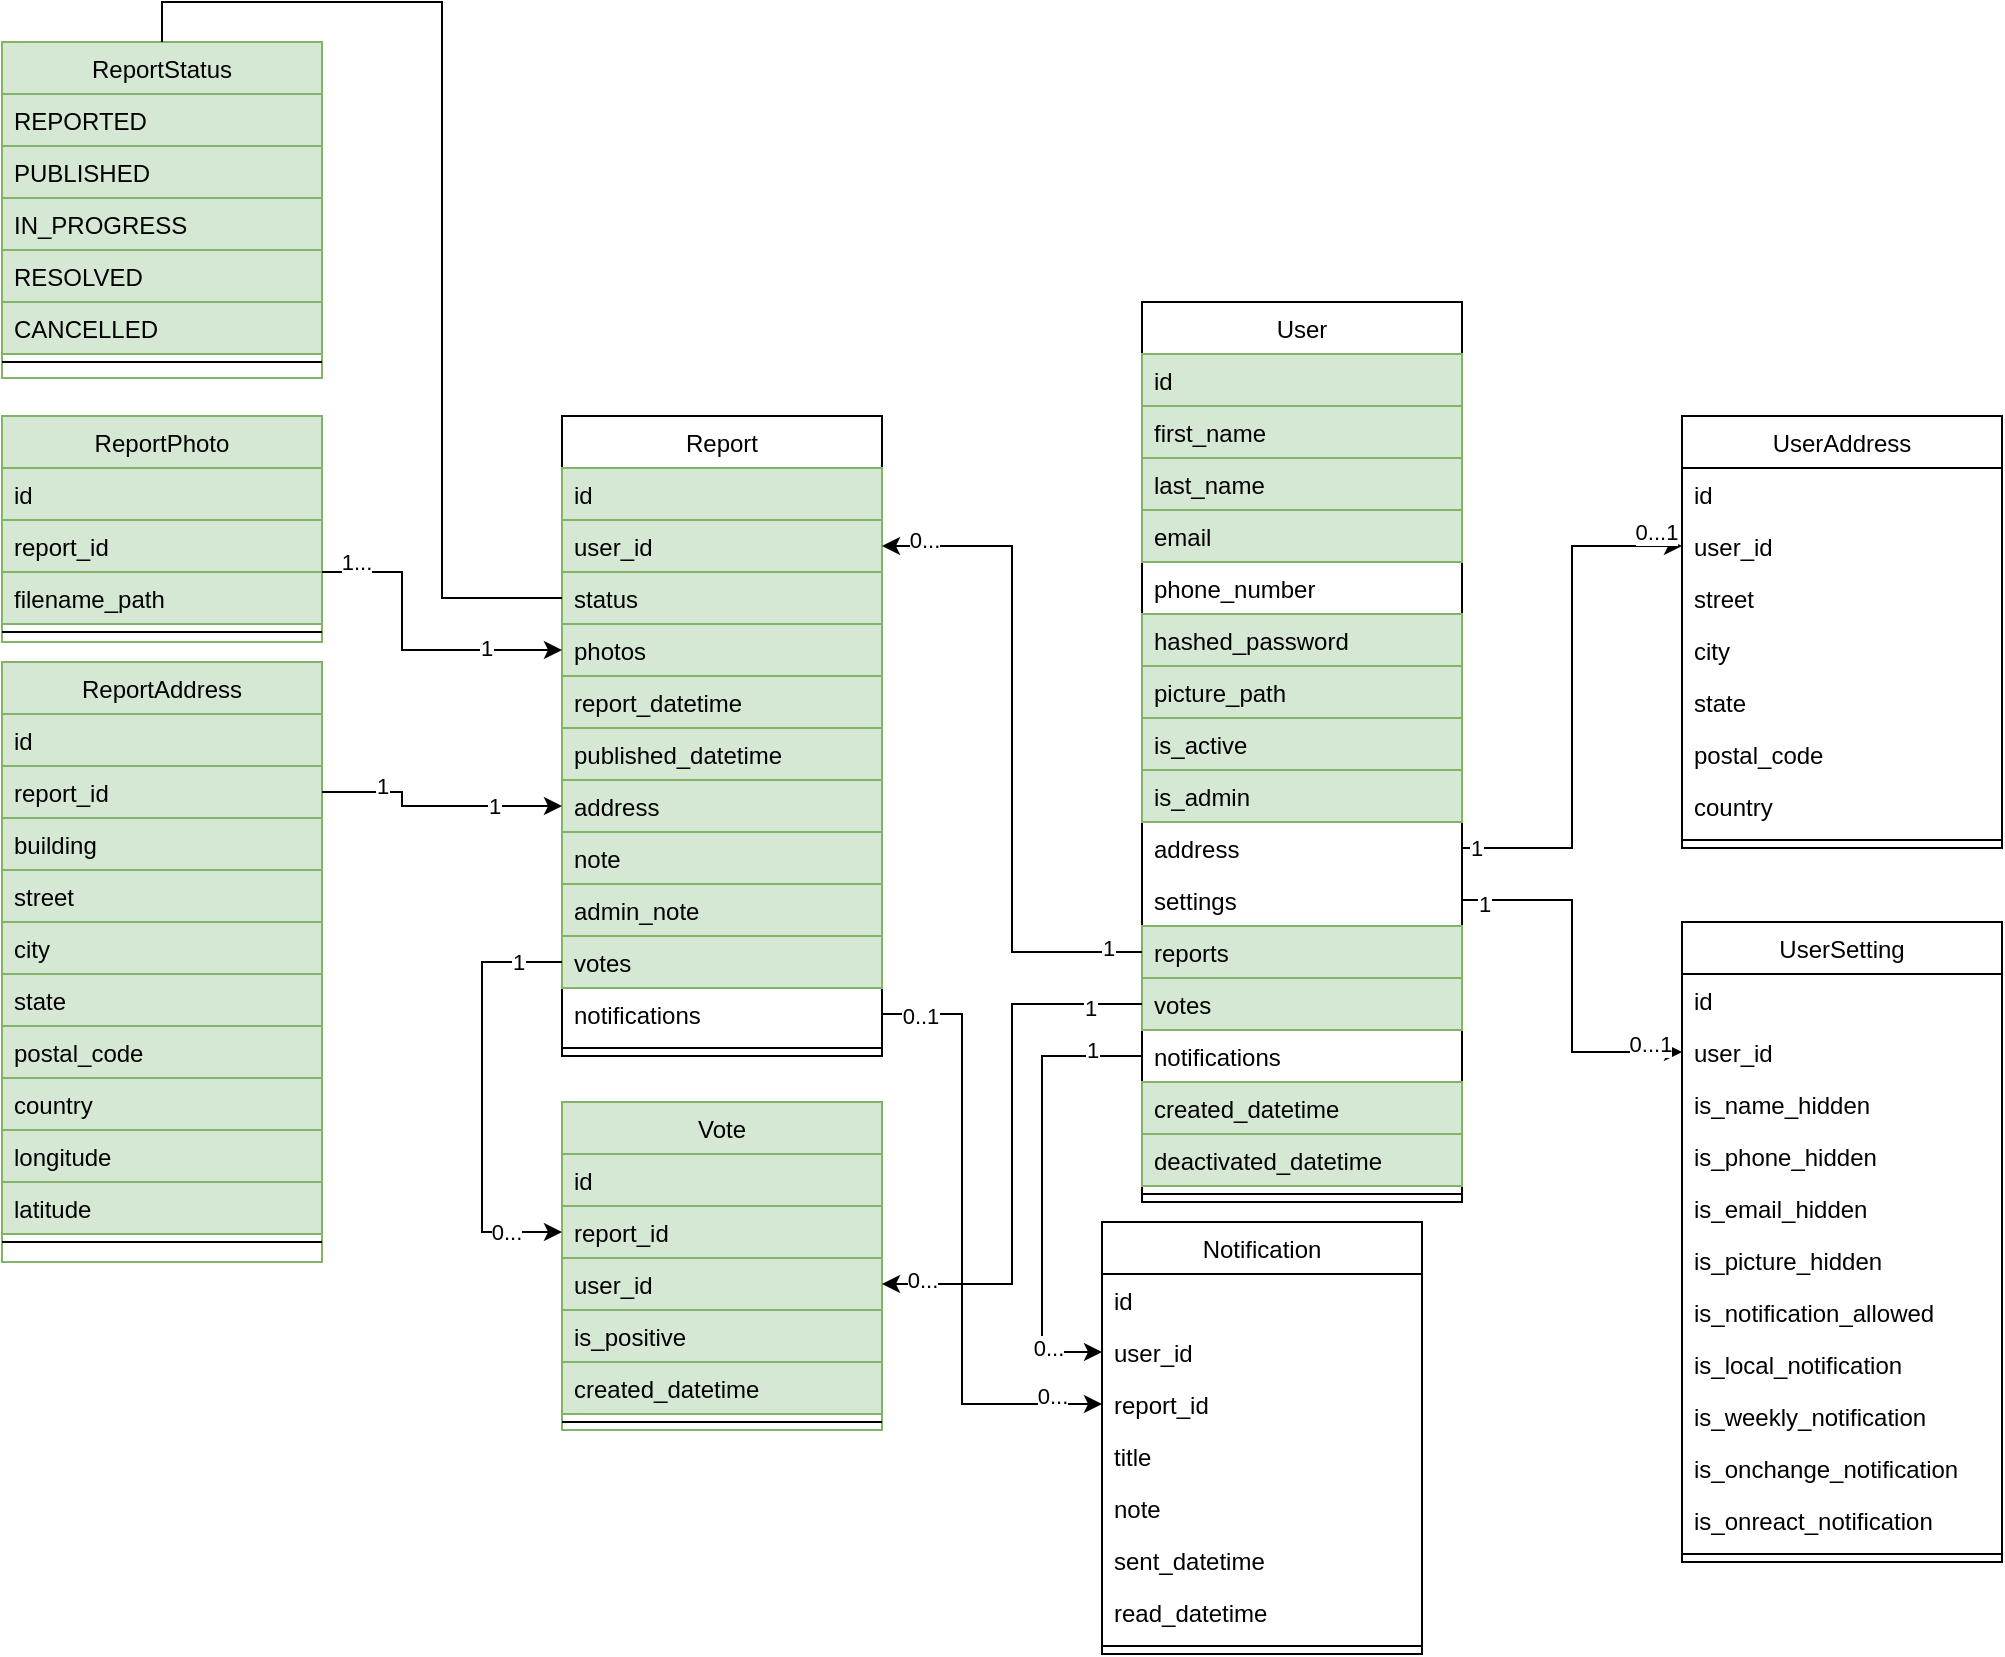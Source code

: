 <mxfile version="26.1.1">
  <diagram id="C5RBs43oDa-KdzZeNtuy" name="Page-1">
    <mxGraphModel dx="2308" dy="1995" grid="1" gridSize="10" guides="1" tooltips="1" connect="1" arrows="1" fold="1" page="1" pageScale="1" pageWidth="827" pageHeight="1169" math="0" shadow="0">
      <root>
        <mxCell id="WIyWlLk6GJQsqaUBKTNV-0" />
        <mxCell id="WIyWlLk6GJQsqaUBKTNV-1" parent="WIyWlLk6GJQsqaUBKTNV-0" />
        <mxCell id="zkfFHV4jXpPFQw0GAbJ--0" value="User" style="swimlane;fontStyle=0;align=center;verticalAlign=top;childLayout=stackLayout;horizontal=1;startSize=26;horizontalStack=0;resizeParent=1;resizeLast=0;collapsible=1;marginBottom=0;rounded=0;shadow=0;strokeWidth=1;" parent="WIyWlLk6GJQsqaUBKTNV-1" vertex="1">
          <mxGeometry x="250" width="160" height="450" as="geometry">
            <mxRectangle x="230" y="140" width="160" height="26" as="alternateBounds" />
          </mxGeometry>
        </mxCell>
        <mxCell id="4dGN9wg_nuJJutSuHbH5-36" value="id" style="text;align=left;verticalAlign=top;spacingLeft=4;spacingRight=4;overflow=hidden;rotatable=0;points=[[0,0.5],[1,0.5]];portConstraint=eastwest;fillColor=#d5e8d4;strokeColor=#82b366;" vertex="1" parent="zkfFHV4jXpPFQw0GAbJ--0">
          <mxGeometry y="26" width="160" height="26" as="geometry" />
        </mxCell>
        <mxCell id="zkfFHV4jXpPFQw0GAbJ--1" value="first_name" style="text;align=left;verticalAlign=top;spacingLeft=4;spacingRight=4;overflow=hidden;rotatable=0;points=[[0,0.5],[1,0.5]];portConstraint=eastwest;fillColor=#d5e8d4;strokeColor=#82b366;" parent="zkfFHV4jXpPFQw0GAbJ--0" vertex="1">
          <mxGeometry y="52" width="160" height="26" as="geometry" />
        </mxCell>
        <mxCell id="zkfFHV4jXpPFQw0GAbJ--2" value="last_name" style="text;align=left;verticalAlign=top;spacingLeft=4;spacingRight=4;overflow=hidden;rotatable=0;points=[[0,0.5],[1,0.5]];portConstraint=eastwest;rounded=0;shadow=0;html=0;fillColor=#d5e8d4;strokeColor=#82b366;" parent="zkfFHV4jXpPFQw0GAbJ--0" vertex="1">
          <mxGeometry y="78" width="160" height="26" as="geometry" />
        </mxCell>
        <mxCell id="zkfFHV4jXpPFQw0GAbJ--3" value="email" style="text;align=left;verticalAlign=top;spacingLeft=4;spacingRight=4;overflow=hidden;rotatable=0;points=[[0,0.5],[1,0.5]];portConstraint=eastwest;rounded=0;shadow=0;html=0;fillColor=#d5e8d4;strokeColor=#82b366;" parent="zkfFHV4jXpPFQw0GAbJ--0" vertex="1">
          <mxGeometry y="104" width="160" height="26" as="geometry" />
        </mxCell>
        <mxCell id="4dGN9wg_nuJJutSuHbH5-157" value="phone_number" style="text;align=left;verticalAlign=top;spacingLeft=4;spacingRight=4;overflow=hidden;rotatable=0;points=[[0,0.5],[1,0.5]];portConstraint=eastwest;rounded=0;shadow=0;html=0;" vertex="1" parent="zkfFHV4jXpPFQw0GAbJ--0">
          <mxGeometry y="130" width="160" height="26" as="geometry" />
        </mxCell>
        <mxCell id="4dGN9wg_nuJJutSuHbH5-154" value="hashed_password" style="text;align=left;verticalAlign=top;spacingLeft=4;spacingRight=4;overflow=hidden;rotatable=0;points=[[0,0.5],[1,0.5]];portConstraint=eastwest;rounded=0;shadow=0;html=0;fillColor=#d5e8d4;strokeColor=#82b366;" vertex="1" parent="zkfFHV4jXpPFQw0GAbJ--0">
          <mxGeometry y="156" width="160" height="26" as="geometry" />
        </mxCell>
        <mxCell id="4dGN9wg_nuJJutSuHbH5-2" value="picture_path" style="text;align=left;verticalAlign=top;spacingLeft=4;spacingRight=4;overflow=hidden;rotatable=0;points=[[0,0.5],[1,0.5]];portConstraint=eastwest;rounded=0;shadow=0;html=0;fillColor=#d5e8d4;strokeColor=#82b366;" vertex="1" parent="zkfFHV4jXpPFQw0GAbJ--0">
          <mxGeometry y="182" width="160" height="26" as="geometry" />
        </mxCell>
        <mxCell id="4dGN9wg_nuJJutSuHbH5-0" value="is_active" style="text;align=left;verticalAlign=top;spacingLeft=4;spacingRight=4;overflow=hidden;rotatable=0;points=[[0,0.5],[1,0.5]];portConstraint=eastwest;rounded=0;shadow=0;html=0;fillColor=#d5e8d4;strokeColor=#82b366;" vertex="1" parent="zkfFHV4jXpPFQw0GAbJ--0">
          <mxGeometry y="208" width="160" height="26" as="geometry" />
        </mxCell>
        <mxCell id="4dGN9wg_nuJJutSuHbH5-1" value="is_admin" style="text;align=left;verticalAlign=top;spacingLeft=4;spacingRight=4;overflow=hidden;rotatable=0;points=[[0,0.5],[1,0.5]];portConstraint=eastwest;rounded=0;shadow=0;html=0;fillColor=#d5e8d4;strokeColor=#82b366;" vertex="1" parent="zkfFHV4jXpPFQw0GAbJ--0">
          <mxGeometry y="234" width="160" height="26" as="geometry" />
        </mxCell>
        <mxCell id="4dGN9wg_nuJJutSuHbH5-3" value="address" style="text;align=left;verticalAlign=top;spacingLeft=4;spacingRight=4;overflow=hidden;rotatable=0;points=[[0,0.5],[1,0.5]];portConstraint=eastwest;rounded=0;shadow=0;html=0;" vertex="1" parent="zkfFHV4jXpPFQw0GAbJ--0">
          <mxGeometry y="260" width="160" height="26" as="geometry" />
        </mxCell>
        <mxCell id="4dGN9wg_nuJJutSuHbH5-22" value="settings" style="text;align=left;verticalAlign=top;spacingLeft=4;spacingRight=4;overflow=hidden;rotatable=0;points=[[0,0.5],[1,0.5]];portConstraint=eastwest;rounded=0;shadow=0;html=0;" vertex="1" parent="zkfFHV4jXpPFQw0GAbJ--0">
          <mxGeometry y="286" width="160" height="26" as="geometry" />
        </mxCell>
        <mxCell id="4dGN9wg_nuJJutSuHbH5-40" value="reports" style="text;align=left;verticalAlign=top;spacingLeft=4;spacingRight=4;overflow=hidden;rotatable=0;points=[[0,0.5],[1,0.5]];portConstraint=eastwest;rounded=0;shadow=0;html=0;fillColor=#d5e8d4;strokeColor=#82b366;" vertex="1" parent="zkfFHV4jXpPFQw0GAbJ--0">
          <mxGeometry y="312" width="160" height="26" as="geometry" />
        </mxCell>
        <mxCell id="4dGN9wg_nuJJutSuHbH5-130" value="votes" style="text;align=left;verticalAlign=top;spacingLeft=4;spacingRight=4;overflow=hidden;rotatable=0;points=[[0,0.5],[1,0.5]];portConstraint=eastwest;rounded=0;shadow=0;html=0;fillColor=#d5e8d4;strokeColor=#82b366;" vertex="1" parent="zkfFHV4jXpPFQw0GAbJ--0">
          <mxGeometry y="338" width="160" height="26" as="geometry" />
        </mxCell>
        <mxCell id="4dGN9wg_nuJJutSuHbH5-143" value="notifications" style="text;align=left;verticalAlign=top;spacingLeft=4;spacingRight=4;overflow=hidden;rotatable=0;points=[[0,0.5],[1,0.5]];portConstraint=eastwest;rounded=0;shadow=0;html=0;" vertex="1" parent="zkfFHV4jXpPFQw0GAbJ--0">
          <mxGeometry y="364" width="160" height="26" as="geometry" />
        </mxCell>
        <mxCell id="4dGN9wg_nuJJutSuHbH5-155" value="created_datetime" style="text;align=left;verticalAlign=top;spacingLeft=4;spacingRight=4;overflow=hidden;rotatable=0;points=[[0,0.5],[1,0.5]];portConstraint=eastwest;rounded=0;shadow=0;html=0;fillColor=#d5e8d4;strokeColor=#82b366;" vertex="1" parent="zkfFHV4jXpPFQw0GAbJ--0">
          <mxGeometry y="390" width="160" height="26" as="geometry" />
        </mxCell>
        <mxCell id="4dGN9wg_nuJJutSuHbH5-156" value="deactivated_datetime" style="text;align=left;verticalAlign=top;spacingLeft=4;spacingRight=4;overflow=hidden;rotatable=0;points=[[0,0.5],[1,0.5]];portConstraint=eastwest;rounded=0;shadow=0;html=0;fillColor=#d5e8d4;strokeColor=#82b366;" vertex="1" parent="zkfFHV4jXpPFQw0GAbJ--0">
          <mxGeometry y="416" width="160" height="26" as="geometry" />
        </mxCell>
        <mxCell id="zkfFHV4jXpPFQw0GAbJ--4" value="" style="line;html=1;strokeWidth=1;align=left;verticalAlign=middle;spacingTop=-1;spacingLeft=3;spacingRight=3;rotatable=0;labelPosition=right;points=[];portConstraint=eastwest;" parent="zkfFHV4jXpPFQw0GAbJ--0" vertex="1">
          <mxGeometry y="442" width="160" height="8" as="geometry" />
        </mxCell>
        <mxCell id="zkfFHV4jXpPFQw0GAbJ--17" value="UserAddress" style="swimlane;fontStyle=0;align=center;verticalAlign=top;childLayout=stackLayout;horizontal=1;startSize=26;horizontalStack=0;resizeParent=1;resizeLast=0;collapsible=1;marginBottom=0;rounded=0;shadow=0;strokeWidth=1;" parent="WIyWlLk6GJQsqaUBKTNV-1" vertex="1">
          <mxGeometry x="520" y="57" width="160" height="216" as="geometry">
            <mxRectangle x="550" y="140" width="160" height="26" as="alternateBounds" />
          </mxGeometry>
        </mxCell>
        <mxCell id="4dGN9wg_nuJJutSuHbH5-37" value="id" style="text;align=left;verticalAlign=top;spacingLeft=4;spacingRight=4;overflow=hidden;rotatable=0;points=[[0,0.5],[1,0.5]];portConstraint=eastwest;" vertex="1" parent="zkfFHV4jXpPFQw0GAbJ--17">
          <mxGeometry y="26" width="160" height="26" as="geometry" />
        </mxCell>
        <mxCell id="4dGN9wg_nuJJutSuHbH5-91" value="user_id" style="text;align=left;verticalAlign=top;spacingLeft=4;spacingRight=4;overflow=hidden;rotatable=0;points=[[0,0.5],[1,0.5]];portConstraint=eastwest;" vertex="1" parent="zkfFHV4jXpPFQw0GAbJ--17">
          <mxGeometry y="52" width="160" height="26" as="geometry" />
        </mxCell>
        <mxCell id="zkfFHV4jXpPFQw0GAbJ--18" value="street" style="text;align=left;verticalAlign=top;spacingLeft=4;spacingRight=4;overflow=hidden;rotatable=0;points=[[0,0.5],[1,0.5]];portConstraint=eastwest;" parent="zkfFHV4jXpPFQw0GAbJ--17" vertex="1">
          <mxGeometry y="78" width="160" height="26" as="geometry" />
        </mxCell>
        <mxCell id="zkfFHV4jXpPFQw0GAbJ--19" value="city" style="text;align=left;verticalAlign=top;spacingLeft=4;spacingRight=4;overflow=hidden;rotatable=0;points=[[0,0.5],[1,0.5]];portConstraint=eastwest;rounded=0;shadow=0;html=0;" parent="zkfFHV4jXpPFQw0GAbJ--17" vertex="1">
          <mxGeometry y="104" width="160" height="26" as="geometry" />
        </mxCell>
        <mxCell id="zkfFHV4jXpPFQw0GAbJ--20" value="state" style="text;align=left;verticalAlign=top;spacingLeft=4;spacingRight=4;overflow=hidden;rotatable=0;points=[[0,0.5],[1,0.5]];portConstraint=eastwest;rounded=0;shadow=0;html=0;" parent="zkfFHV4jXpPFQw0GAbJ--17" vertex="1">
          <mxGeometry y="130" width="160" height="26" as="geometry" />
        </mxCell>
        <mxCell id="zkfFHV4jXpPFQw0GAbJ--21" value="postal_code" style="text;align=left;verticalAlign=top;spacingLeft=4;spacingRight=4;overflow=hidden;rotatable=0;points=[[0,0.5],[1,0.5]];portConstraint=eastwest;rounded=0;shadow=0;html=0;" parent="zkfFHV4jXpPFQw0GAbJ--17" vertex="1">
          <mxGeometry y="156" width="160" height="26" as="geometry" />
        </mxCell>
        <mxCell id="zkfFHV4jXpPFQw0GAbJ--22" value="country" style="text;align=left;verticalAlign=top;spacingLeft=4;spacingRight=4;overflow=hidden;rotatable=0;points=[[0,0.5],[1,0.5]];portConstraint=eastwest;rounded=0;shadow=0;html=0;" parent="zkfFHV4jXpPFQw0GAbJ--17" vertex="1">
          <mxGeometry y="182" width="160" height="26" as="geometry" />
        </mxCell>
        <mxCell id="zkfFHV4jXpPFQw0GAbJ--23" value="" style="line;html=1;strokeWidth=1;align=left;verticalAlign=middle;spacingTop=-1;spacingLeft=3;spacingRight=3;rotatable=0;labelPosition=right;points=[];portConstraint=eastwest;" parent="zkfFHV4jXpPFQw0GAbJ--17" vertex="1">
          <mxGeometry y="208" width="160" height="8" as="geometry" />
        </mxCell>
        <mxCell id="4dGN9wg_nuJJutSuHbH5-4" style="edgeStyle=orthogonalEdgeStyle;rounded=0;orthogonalLoop=1;jettySize=auto;html=1;" edge="1" parent="WIyWlLk6GJQsqaUBKTNV-1" source="4dGN9wg_nuJJutSuHbH5-3" target="4dGN9wg_nuJJutSuHbH5-91">
          <mxGeometry relative="1" as="geometry" />
        </mxCell>
        <mxCell id="4dGN9wg_nuJJutSuHbH5-5" value="1" style="edgeLabel;html=1;align=center;verticalAlign=middle;resizable=0;points=[];" vertex="1" connectable="0" parent="4dGN9wg_nuJJutSuHbH5-4">
          <mxGeometry x="-0.941" y="2" relative="1" as="geometry">
            <mxPoint x="-1" y="2" as="offset" />
          </mxGeometry>
        </mxCell>
        <mxCell id="4dGN9wg_nuJJutSuHbH5-6" value="0...1" style="edgeLabel;html=1;align=center;verticalAlign=middle;resizable=0;points=[];" vertex="1" connectable="0" parent="4dGN9wg_nuJJutSuHbH5-4">
          <mxGeometry x="0.897" y="-2" relative="1" as="geometry">
            <mxPoint y="-9" as="offset" />
          </mxGeometry>
        </mxCell>
        <mxCell id="4dGN9wg_nuJJutSuHbH5-7" value="UserSetting" style="swimlane;fontStyle=0;align=center;verticalAlign=top;childLayout=stackLayout;horizontal=1;startSize=26;horizontalStack=0;resizeParent=1;resizeLast=0;collapsible=1;marginBottom=0;rounded=0;shadow=0;strokeWidth=1;" vertex="1" parent="WIyWlLk6GJQsqaUBKTNV-1">
          <mxGeometry x="520" y="310" width="160" height="320" as="geometry">
            <mxRectangle x="550" y="140" width="160" height="26" as="alternateBounds" />
          </mxGeometry>
        </mxCell>
        <mxCell id="4dGN9wg_nuJJutSuHbH5-38" value="id" style="text;align=left;verticalAlign=top;spacingLeft=4;spacingRight=4;overflow=hidden;rotatable=0;points=[[0,0.5],[1,0.5]];portConstraint=eastwest;" vertex="1" parent="4dGN9wg_nuJJutSuHbH5-7">
          <mxGeometry y="26" width="160" height="26" as="geometry" />
        </mxCell>
        <mxCell id="4dGN9wg_nuJJutSuHbH5-92" value="user_id" style="text;align=left;verticalAlign=top;spacingLeft=4;spacingRight=4;overflow=hidden;rotatable=0;points=[[0,0.5],[1,0.5]];portConstraint=eastwest;" vertex="1" parent="4dGN9wg_nuJJutSuHbH5-7">
          <mxGeometry y="52" width="160" height="26" as="geometry" />
        </mxCell>
        <mxCell id="4dGN9wg_nuJJutSuHbH5-8" value="is_name_hidden" style="text;align=left;verticalAlign=top;spacingLeft=4;spacingRight=4;overflow=hidden;rotatable=0;points=[[0,0.5],[1,0.5]];portConstraint=eastwest;" vertex="1" parent="4dGN9wg_nuJJutSuHbH5-7">
          <mxGeometry y="78" width="160" height="26" as="geometry" />
        </mxCell>
        <mxCell id="4dGN9wg_nuJJutSuHbH5-14" value="is_phone_hidden" style="text;align=left;verticalAlign=top;spacingLeft=4;spacingRight=4;overflow=hidden;rotatable=0;points=[[0,0.5],[1,0.5]];portConstraint=eastwest;" vertex="1" parent="4dGN9wg_nuJJutSuHbH5-7">
          <mxGeometry y="104" width="160" height="26" as="geometry" />
        </mxCell>
        <mxCell id="4dGN9wg_nuJJutSuHbH5-15" value="is_email_hidden" style="text;align=left;verticalAlign=top;spacingLeft=4;spacingRight=4;overflow=hidden;rotatable=0;points=[[0,0.5],[1,0.5]];portConstraint=eastwest;" vertex="1" parent="4dGN9wg_nuJJutSuHbH5-7">
          <mxGeometry y="130" width="160" height="26" as="geometry" />
        </mxCell>
        <mxCell id="4dGN9wg_nuJJutSuHbH5-16" value="is_picture_hidden" style="text;align=left;verticalAlign=top;spacingLeft=4;spacingRight=4;overflow=hidden;rotatable=0;points=[[0,0.5],[1,0.5]];portConstraint=eastwest;" vertex="1" parent="4dGN9wg_nuJJutSuHbH5-7">
          <mxGeometry y="156" width="160" height="26" as="geometry" />
        </mxCell>
        <mxCell id="4dGN9wg_nuJJutSuHbH5-17" value="is_notification_allowed" style="text;align=left;verticalAlign=top;spacingLeft=4;spacingRight=4;overflow=hidden;rotatable=0;points=[[0,0.5],[1,0.5]];portConstraint=eastwest;" vertex="1" parent="4dGN9wg_nuJJutSuHbH5-7">
          <mxGeometry y="182" width="160" height="26" as="geometry" />
        </mxCell>
        <mxCell id="4dGN9wg_nuJJutSuHbH5-18" value="is_local_notification" style="text;align=left;verticalAlign=top;spacingLeft=4;spacingRight=4;overflow=hidden;rotatable=0;points=[[0,0.5],[1,0.5]];portConstraint=eastwest;" vertex="1" parent="4dGN9wg_nuJJutSuHbH5-7">
          <mxGeometry y="208" width="160" height="26" as="geometry" />
        </mxCell>
        <mxCell id="4dGN9wg_nuJJutSuHbH5-19" value="is_weekly_notification" style="text;align=left;verticalAlign=top;spacingLeft=4;spacingRight=4;overflow=hidden;rotatable=0;points=[[0,0.5],[1,0.5]];portConstraint=eastwest;" vertex="1" parent="4dGN9wg_nuJJutSuHbH5-7">
          <mxGeometry y="234" width="160" height="26" as="geometry" />
        </mxCell>
        <mxCell id="4dGN9wg_nuJJutSuHbH5-20" value="is_onchange_notification" style="text;align=left;verticalAlign=top;spacingLeft=4;spacingRight=4;overflow=hidden;rotatable=0;points=[[0,0.5],[1,0.5]];portConstraint=eastwest;" vertex="1" parent="4dGN9wg_nuJJutSuHbH5-7">
          <mxGeometry y="260" width="160" height="26" as="geometry" />
        </mxCell>
        <mxCell id="4dGN9wg_nuJJutSuHbH5-21" value="is_onreact_notification" style="text;align=left;verticalAlign=top;spacingLeft=4;spacingRight=4;overflow=hidden;rotatable=0;points=[[0,0.5],[1,0.5]];portConstraint=eastwest;" vertex="1" parent="4dGN9wg_nuJJutSuHbH5-7">
          <mxGeometry y="286" width="160" height="26" as="geometry" />
        </mxCell>
        <mxCell id="4dGN9wg_nuJJutSuHbH5-13" value="" style="line;html=1;strokeWidth=1;align=left;verticalAlign=middle;spacingTop=-1;spacingLeft=3;spacingRight=3;rotatable=0;labelPosition=right;points=[];portConstraint=eastwest;" vertex="1" parent="4dGN9wg_nuJJutSuHbH5-7">
          <mxGeometry y="312" width="160" height="8" as="geometry" />
        </mxCell>
        <mxCell id="4dGN9wg_nuJJutSuHbH5-23" style="edgeStyle=orthogonalEdgeStyle;rounded=0;orthogonalLoop=1;jettySize=auto;html=1;exitX=1;exitY=0.5;exitDx=0;exitDy=0;entryX=0;entryY=0.5;entryDx=0;entryDy=0;" edge="1" parent="WIyWlLk6GJQsqaUBKTNV-1" source="4dGN9wg_nuJJutSuHbH5-22" target="4dGN9wg_nuJJutSuHbH5-92">
          <mxGeometry relative="1" as="geometry" />
        </mxCell>
        <mxCell id="4dGN9wg_nuJJutSuHbH5-24" value="1" style="edgeLabel;html=1;align=center;verticalAlign=middle;resizable=0;points=[];" vertex="1" connectable="0" parent="4dGN9wg_nuJJutSuHbH5-23">
          <mxGeometry x="-0.886" y="-2" relative="1" as="geometry">
            <mxPoint as="offset" />
          </mxGeometry>
        </mxCell>
        <mxCell id="4dGN9wg_nuJJutSuHbH5-25" value="0...1" style="edgeLabel;html=1;align=center;verticalAlign=middle;resizable=0;points=[];" vertex="1" connectable="0" parent="4dGN9wg_nuJJutSuHbH5-23">
          <mxGeometry x="0.832" y="2" relative="1" as="geometry">
            <mxPoint x="-1" y="-2" as="offset" />
          </mxGeometry>
        </mxCell>
        <mxCell id="4dGN9wg_nuJJutSuHbH5-26" value="Report" style="swimlane;fontStyle=0;align=center;verticalAlign=top;childLayout=stackLayout;horizontal=1;startSize=26;horizontalStack=0;resizeParent=1;resizeLast=0;collapsible=1;marginBottom=0;rounded=0;shadow=0;strokeWidth=1;" vertex="1" parent="WIyWlLk6GJQsqaUBKTNV-1">
          <mxGeometry x="-40" y="57" width="160" height="320" as="geometry">
            <mxRectangle x="230" y="140" width="160" height="26" as="alternateBounds" />
          </mxGeometry>
        </mxCell>
        <mxCell id="4dGN9wg_nuJJutSuHbH5-39" value="id" style="text;align=left;verticalAlign=top;spacingLeft=4;spacingRight=4;overflow=hidden;rotatable=0;points=[[0,0.5],[1,0.5]];portConstraint=eastwest;fillColor=#d5e8d4;strokeColor=#82b366;" vertex="1" parent="4dGN9wg_nuJJutSuHbH5-26">
          <mxGeometry y="26" width="160" height="26" as="geometry" />
        </mxCell>
        <mxCell id="4dGN9wg_nuJJutSuHbH5-27" value="user_id" style="text;align=left;verticalAlign=top;spacingLeft=4;spacingRight=4;overflow=hidden;rotatable=0;points=[[0,0.5],[1,0.5]];portConstraint=eastwest;fillColor=#d5e8d4;strokeColor=#82b366;" vertex="1" parent="4dGN9wg_nuJJutSuHbH5-26">
          <mxGeometry y="52" width="160" height="26" as="geometry" />
        </mxCell>
        <mxCell id="4dGN9wg_nuJJutSuHbH5-28" value="status" style="text;align=left;verticalAlign=top;spacingLeft=4;spacingRight=4;overflow=hidden;rotatable=0;points=[[0,0.5],[1,0.5]];portConstraint=eastwest;rounded=0;shadow=0;html=0;fillColor=#d5e8d4;strokeColor=#82b366;" vertex="1" parent="4dGN9wg_nuJJutSuHbH5-26">
          <mxGeometry y="78" width="160" height="26" as="geometry" />
        </mxCell>
        <mxCell id="4dGN9wg_nuJJutSuHbH5-29" value="photos" style="text;align=left;verticalAlign=top;spacingLeft=4;spacingRight=4;overflow=hidden;rotatable=0;points=[[0,0.5],[1,0.5]];portConstraint=eastwest;rounded=0;shadow=0;html=0;fillColor=#d5e8d4;strokeColor=#82b366;" vertex="1" parent="4dGN9wg_nuJJutSuHbH5-26">
          <mxGeometry y="104" width="160" height="26" as="geometry" />
        </mxCell>
        <mxCell id="4dGN9wg_nuJJutSuHbH5-83" value="report_datetime" style="text;align=left;verticalAlign=top;spacingLeft=4;spacingRight=4;overflow=hidden;rotatable=0;points=[[0,0.5],[1,0.5]];portConstraint=eastwest;rounded=0;shadow=0;html=0;fillColor=#d5e8d4;strokeColor=#82b366;" vertex="1" parent="4dGN9wg_nuJJutSuHbH5-26">
          <mxGeometry y="130" width="160" height="26" as="geometry" />
        </mxCell>
        <mxCell id="4dGN9wg_nuJJutSuHbH5-84" value="published_datetime" style="text;align=left;verticalAlign=top;spacingLeft=4;spacingRight=4;overflow=hidden;rotatable=0;points=[[0,0.5],[1,0.5]];portConstraint=eastwest;rounded=0;shadow=0;html=0;fillColor=#d5e8d4;strokeColor=#82b366;" vertex="1" parent="4dGN9wg_nuJJutSuHbH5-26">
          <mxGeometry y="156" width="160" height="26" as="geometry" />
        </mxCell>
        <mxCell id="4dGN9wg_nuJJutSuHbH5-85" value="address" style="text;align=left;verticalAlign=top;spacingLeft=4;spacingRight=4;overflow=hidden;rotatable=0;points=[[0,0.5],[1,0.5]];portConstraint=eastwest;rounded=0;shadow=0;html=0;fillColor=#d5e8d4;strokeColor=#82b366;" vertex="1" parent="4dGN9wg_nuJJutSuHbH5-26">
          <mxGeometry y="182" width="160" height="26" as="geometry" />
        </mxCell>
        <mxCell id="4dGN9wg_nuJJutSuHbH5-111" value="note" style="text;align=left;verticalAlign=top;spacingLeft=4;spacingRight=4;overflow=hidden;rotatable=0;points=[[0,0.5],[1,0.5]];portConstraint=eastwest;rounded=0;shadow=0;html=0;fillColor=#d5e8d4;strokeColor=#82b366;" vertex="1" parent="4dGN9wg_nuJJutSuHbH5-26">
          <mxGeometry y="208" width="160" height="26" as="geometry" />
        </mxCell>
        <mxCell id="4dGN9wg_nuJJutSuHbH5-135" value="admin_note" style="text;align=left;verticalAlign=top;spacingLeft=4;spacingRight=4;overflow=hidden;rotatable=0;points=[[0,0.5],[1,0.5]];portConstraint=eastwest;rounded=0;shadow=0;html=0;fillColor=#d5e8d4;strokeColor=#82b366;" vertex="1" parent="4dGN9wg_nuJJutSuHbH5-26">
          <mxGeometry y="234" width="160" height="26" as="geometry" />
        </mxCell>
        <mxCell id="4dGN9wg_nuJJutSuHbH5-126" value="votes" style="text;align=left;verticalAlign=top;spacingLeft=4;spacingRight=4;overflow=hidden;rotatable=0;points=[[0,0.5],[1,0.5]];portConstraint=eastwest;rounded=0;shadow=0;html=0;fillColor=#d5e8d4;strokeColor=#82b366;" vertex="1" parent="4dGN9wg_nuJJutSuHbH5-26">
          <mxGeometry y="260" width="160" height="26" as="geometry" />
        </mxCell>
        <mxCell id="4dGN9wg_nuJJutSuHbH5-147" value="notifications" style="text;align=left;verticalAlign=top;spacingLeft=4;spacingRight=4;overflow=hidden;rotatable=0;points=[[0,0.5],[1,0.5]];portConstraint=eastwest;rounded=0;shadow=0;html=0;" vertex="1" parent="4dGN9wg_nuJJutSuHbH5-26">
          <mxGeometry y="286" width="160" height="26" as="geometry" />
        </mxCell>
        <mxCell id="4dGN9wg_nuJJutSuHbH5-35" value="" style="line;html=1;strokeWidth=1;align=left;verticalAlign=middle;spacingTop=-1;spacingLeft=3;spacingRight=3;rotatable=0;labelPosition=right;points=[];portConstraint=eastwest;" vertex="1" parent="4dGN9wg_nuJJutSuHbH5-26">
          <mxGeometry y="312" width="160" height="8" as="geometry" />
        </mxCell>
        <mxCell id="4dGN9wg_nuJJutSuHbH5-42" style="edgeStyle=orthogonalEdgeStyle;rounded=0;orthogonalLoop=1;jettySize=auto;html=1;exitX=0;exitY=0.5;exitDx=0;exitDy=0;entryX=1;entryY=0.5;entryDx=0;entryDy=0;" edge="1" parent="WIyWlLk6GJQsqaUBKTNV-1" source="4dGN9wg_nuJJutSuHbH5-40" target="4dGN9wg_nuJJutSuHbH5-27">
          <mxGeometry relative="1" as="geometry" />
        </mxCell>
        <mxCell id="4dGN9wg_nuJJutSuHbH5-43" value="0..." style="edgeLabel;html=1;align=center;verticalAlign=middle;resizable=0;points=[];" vertex="1" connectable="0" parent="4dGN9wg_nuJJutSuHbH5-42">
          <mxGeometry x="0.912" y="-3" relative="1" as="geometry">
            <mxPoint x="6" as="offset" />
          </mxGeometry>
        </mxCell>
        <mxCell id="4dGN9wg_nuJJutSuHbH5-44" value="1" style="edgeLabel;html=1;align=center;verticalAlign=middle;resizable=0;points=[];" vertex="1" connectable="0" parent="4dGN9wg_nuJJutSuHbH5-42">
          <mxGeometry x="-0.897" y="-2" relative="1" as="geometry">
            <mxPoint as="offset" />
          </mxGeometry>
        </mxCell>
        <mxCell id="4dGN9wg_nuJJutSuHbH5-56" value="ReportStatus" style="swimlane;fontStyle=0;align=center;verticalAlign=top;childLayout=stackLayout;horizontal=1;startSize=26;horizontalStack=0;resizeParent=1;resizeLast=0;collapsible=1;marginBottom=0;rounded=0;shadow=0;strokeWidth=1;fillColor=#d5e8d4;strokeColor=#82b366;" vertex="1" parent="WIyWlLk6GJQsqaUBKTNV-1">
          <mxGeometry x="-320" y="-130" width="160" height="168" as="geometry">
            <mxRectangle x="230" y="140" width="160" height="26" as="alternateBounds" />
          </mxGeometry>
        </mxCell>
        <mxCell id="4dGN9wg_nuJJutSuHbH5-57" value="REPORTED" style="text;align=left;verticalAlign=top;spacingLeft=4;spacingRight=4;overflow=hidden;rotatable=0;points=[[0,0.5],[1,0.5]];portConstraint=eastwest;fillColor=#d5e8d4;strokeColor=#82b366;" vertex="1" parent="4dGN9wg_nuJJutSuHbH5-56">
          <mxGeometry y="26" width="160" height="26" as="geometry" />
        </mxCell>
        <mxCell id="4dGN9wg_nuJJutSuHbH5-58" value="PUBLISHED" style="text;align=left;verticalAlign=top;spacingLeft=4;spacingRight=4;overflow=hidden;rotatable=0;points=[[0,0.5],[1,0.5]];portConstraint=eastwest;fillColor=#d5e8d4;strokeColor=#82b366;" vertex="1" parent="4dGN9wg_nuJJutSuHbH5-56">
          <mxGeometry y="52" width="160" height="26" as="geometry" />
        </mxCell>
        <mxCell id="4dGN9wg_nuJJutSuHbH5-59" value="IN_PROGRESS" style="text;align=left;verticalAlign=top;spacingLeft=4;spacingRight=4;overflow=hidden;rotatable=0;points=[[0,0.5],[1,0.5]];portConstraint=eastwest;rounded=0;shadow=0;html=0;fillColor=#d5e8d4;strokeColor=#82b366;" vertex="1" parent="4dGN9wg_nuJJutSuHbH5-56">
          <mxGeometry y="78" width="160" height="26" as="geometry" />
        </mxCell>
        <mxCell id="4dGN9wg_nuJJutSuHbH5-60" value="RESOLVED" style="text;align=left;verticalAlign=top;spacingLeft=4;spacingRight=4;overflow=hidden;rotatable=0;points=[[0,0.5],[1,0.5]];portConstraint=eastwest;rounded=0;shadow=0;html=0;fillColor=#d5e8d4;strokeColor=#82b366;" vertex="1" parent="4dGN9wg_nuJJutSuHbH5-56">
          <mxGeometry y="104" width="160" height="26" as="geometry" />
        </mxCell>
        <mxCell id="4dGN9wg_nuJJutSuHbH5-61" value="CANCELLED" style="text;align=left;verticalAlign=top;spacingLeft=4;spacingRight=4;overflow=hidden;rotatable=0;points=[[0,0.5],[1,0.5]];portConstraint=eastwest;rounded=0;shadow=0;html=0;fillColor=#d5e8d4;strokeColor=#82b366;" vertex="1" parent="4dGN9wg_nuJJutSuHbH5-56">
          <mxGeometry y="130" width="160" height="26" as="geometry" />
        </mxCell>
        <mxCell id="4dGN9wg_nuJJutSuHbH5-66" value="" style="line;html=1;strokeWidth=1;align=left;verticalAlign=middle;spacingTop=-1;spacingLeft=3;spacingRight=3;rotatable=0;labelPosition=right;points=[];portConstraint=eastwest;" vertex="1" parent="4dGN9wg_nuJJutSuHbH5-56">
          <mxGeometry y="156" width="160" height="8" as="geometry" />
        </mxCell>
        <mxCell id="4dGN9wg_nuJJutSuHbH5-67" style="edgeStyle=orthogonalEdgeStyle;rounded=0;orthogonalLoop=1;jettySize=auto;html=1;exitX=0;exitY=0.5;exitDx=0;exitDy=0;entryX=0.5;entryY=0;entryDx=0;entryDy=0;endArrow=none;startFill=0;" edge="1" parent="WIyWlLk6GJQsqaUBKTNV-1" source="4dGN9wg_nuJJutSuHbH5-28" target="4dGN9wg_nuJJutSuHbH5-56">
          <mxGeometry relative="1" as="geometry" />
        </mxCell>
        <mxCell id="4dGN9wg_nuJJutSuHbH5-68" value="ReportPhoto" style="swimlane;fontStyle=0;align=center;verticalAlign=top;childLayout=stackLayout;horizontal=1;startSize=26;horizontalStack=0;resizeParent=1;resizeLast=0;collapsible=1;marginBottom=0;rounded=0;shadow=0;strokeWidth=1;fillColor=#d5e8d4;strokeColor=#82b366;" vertex="1" parent="WIyWlLk6GJQsqaUBKTNV-1">
          <mxGeometry x="-320" y="57" width="160" height="113" as="geometry">
            <mxRectangle x="230" y="140" width="160" height="26" as="alternateBounds" />
          </mxGeometry>
        </mxCell>
        <mxCell id="4dGN9wg_nuJJutSuHbH5-69" value="id" style="text;align=left;verticalAlign=top;spacingLeft=4;spacingRight=4;overflow=hidden;rotatable=0;points=[[0,0.5],[1,0.5]];portConstraint=eastwest;fillColor=#d5e8d4;strokeColor=#82b366;" vertex="1" parent="4dGN9wg_nuJJutSuHbH5-68">
          <mxGeometry y="26" width="160" height="26" as="geometry" />
        </mxCell>
        <mxCell id="4dGN9wg_nuJJutSuHbH5-70" value="report_id" style="text;align=left;verticalAlign=top;spacingLeft=4;spacingRight=4;overflow=hidden;rotatable=0;points=[[0,0.5],[1,0.5]];portConstraint=eastwest;fillColor=#d5e8d4;strokeColor=#82b366;" vertex="1" parent="4dGN9wg_nuJJutSuHbH5-68">
          <mxGeometry y="52" width="160" height="26" as="geometry" />
        </mxCell>
        <mxCell id="4dGN9wg_nuJJutSuHbH5-71" value="filename_path" style="text;align=left;verticalAlign=top;spacingLeft=4;spacingRight=4;overflow=hidden;rotatable=0;points=[[0,0.5],[1,0.5]];portConstraint=eastwest;rounded=0;shadow=0;html=0;fillColor=#d5e8d4;strokeColor=#82b366;" vertex="1" parent="4dGN9wg_nuJJutSuHbH5-68">
          <mxGeometry y="78" width="160" height="26" as="geometry" />
        </mxCell>
        <mxCell id="4dGN9wg_nuJJutSuHbH5-78" value="" style="line;html=1;strokeWidth=1;align=left;verticalAlign=middle;spacingTop=-1;spacingLeft=3;spacingRight=3;rotatable=0;labelPosition=right;points=[];portConstraint=eastwest;" vertex="1" parent="4dGN9wg_nuJJutSuHbH5-68">
          <mxGeometry y="104" width="160" height="8" as="geometry" />
        </mxCell>
        <mxCell id="4dGN9wg_nuJJutSuHbH5-79" style="edgeStyle=orthogonalEdgeStyle;rounded=0;orthogonalLoop=1;jettySize=auto;html=1;" edge="1" parent="WIyWlLk6GJQsqaUBKTNV-1" source="4dGN9wg_nuJJutSuHbH5-70" target="4dGN9wg_nuJJutSuHbH5-29">
          <mxGeometry relative="1" as="geometry">
            <Array as="points">
              <mxPoint x="-120" y="135" />
              <mxPoint x="-120" y="174" />
            </Array>
          </mxGeometry>
        </mxCell>
        <mxCell id="4dGN9wg_nuJJutSuHbH5-81" value="1" style="edgeLabel;html=1;align=center;verticalAlign=middle;resizable=0;points=[];" vertex="1" connectable="0" parent="4dGN9wg_nuJJutSuHbH5-79">
          <mxGeometry x="0.519" y="1" relative="1" as="geometry">
            <mxPoint as="offset" />
          </mxGeometry>
        </mxCell>
        <mxCell id="4dGN9wg_nuJJutSuHbH5-82" value="1..." style="edgeLabel;html=1;align=center;verticalAlign=middle;resizable=0;points=[];" vertex="1" connectable="0" parent="4dGN9wg_nuJJutSuHbH5-79">
          <mxGeometry x="-0.794" relative="1" as="geometry">
            <mxPoint y="-5" as="offset" />
          </mxGeometry>
        </mxCell>
        <mxCell id="4dGN9wg_nuJJutSuHbH5-86" value="ReportAddress" style="swimlane;fontStyle=0;align=center;verticalAlign=top;childLayout=stackLayout;horizontal=1;startSize=26;horizontalStack=0;resizeParent=1;resizeLast=0;collapsible=1;marginBottom=0;rounded=0;shadow=0;strokeWidth=1;fillColor=#d5e8d4;strokeColor=#82b366;" vertex="1" parent="WIyWlLk6GJQsqaUBKTNV-1">
          <mxGeometry x="-320" y="180" width="160" height="300" as="geometry">
            <mxRectangle x="230" y="140" width="160" height="26" as="alternateBounds" />
          </mxGeometry>
        </mxCell>
        <mxCell id="4dGN9wg_nuJJutSuHbH5-87" value="id" style="text;align=left;verticalAlign=top;spacingLeft=4;spacingRight=4;overflow=hidden;rotatable=0;points=[[0,0.5],[1,0.5]];portConstraint=eastwest;fillColor=#d5e8d4;strokeColor=#82b366;" vertex="1" parent="4dGN9wg_nuJJutSuHbH5-86">
          <mxGeometry y="26" width="160" height="26" as="geometry" />
        </mxCell>
        <mxCell id="4dGN9wg_nuJJutSuHbH5-88" value="report_id" style="text;align=left;verticalAlign=top;spacingLeft=4;spacingRight=4;overflow=hidden;rotatable=0;points=[[0,0.5],[1,0.5]];portConstraint=eastwest;fillColor=#d5e8d4;strokeColor=#82b366;" vertex="1" parent="4dGN9wg_nuJJutSuHbH5-86">
          <mxGeometry y="52" width="160" height="26" as="geometry" />
        </mxCell>
        <mxCell id="4dGN9wg_nuJJutSuHbH5-98" value="building" style="text;align=left;verticalAlign=top;spacingLeft=4;spacingRight=4;overflow=hidden;rotatable=0;points=[[0,0.5],[1,0.5]];portConstraint=eastwest;rounded=0;shadow=0;html=0;fillColor=#d5e8d4;strokeColor=#82b366;" vertex="1" parent="4dGN9wg_nuJJutSuHbH5-86">
          <mxGeometry y="78" width="160" height="26" as="geometry" />
        </mxCell>
        <mxCell id="4dGN9wg_nuJJutSuHbH5-99" value="street" style="text;align=left;verticalAlign=top;spacingLeft=4;spacingRight=4;overflow=hidden;rotatable=0;points=[[0,0.5],[1,0.5]];portConstraint=eastwest;rounded=0;shadow=0;html=0;fillColor=#d5e8d4;strokeColor=#82b366;" vertex="1" parent="4dGN9wg_nuJJutSuHbH5-86">
          <mxGeometry y="104" width="160" height="26" as="geometry" />
        </mxCell>
        <mxCell id="4dGN9wg_nuJJutSuHbH5-100" value="city" style="text;align=left;verticalAlign=top;spacingLeft=4;spacingRight=4;overflow=hidden;rotatable=0;points=[[0,0.5],[1,0.5]];portConstraint=eastwest;rounded=0;shadow=0;html=0;fillColor=#d5e8d4;strokeColor=#82b366;" vertex="1" parent="4dGN9wg_nuJJutSuHbH5-86">
          <mxGeometry y="130" width="160" height="26" as="geometry" />
        </mxCell>
        <mxCell id="4dGN9wg_nuJJutSuHbH5-101" value="state" style="text;align=left;verticalAlign=top;spacingLeft=4;spacingRight=4;overflow=hidden;rotatable=0;points=[[0,0.5],[1,0.5]];portConstraint=eastwest;rounded=0;shadow=0;html=0;fillColor=#d5e8d4;strokeColor=#82b366;" vertex="1" parent="4dGN9wg_nuJJutSuHbH5-86">
          <mxGeometry y="156" width="160" height="26" as="geometry" />
        </mxCell>
        <mxCell id="4dGN9wg_nuJJutSuHbH5-102" value="postal_code" style="text;align=left;verticalAlign=top;spacingLeft=4;spacingRight=4;overflow=hidden;rotatable=0;points=[[0,0.5],[1,0.5]];portConstraint=eastwest;rounded=0;shadow=0;html=0;fillColor=#d5e8d4;strokeColor=#82b366;" vertex="1" parent="4dGN9wg_nuJJutSuHbH5-86">
          <mxGeometry y="182" width="160" height="26" as="geometry" />
        </mxCell>
        <mxCell id="4dGN9wg_nuJJutSuHbH5-103" value="country" style="text;align=left;verticalAlign=top;spacingLeft=4;spacingRight=4;overflow=hidden;rotatable=0;points=[[0,0.5],[1,0.5]];portConstraint=eastwest;rounded=0;shadow=0;html=0;fillColor=#d5e8d4;strokeColor=#82b366;" vertex="1" parent="4dGN9wg_nuJJutSuHbH5-86">
          <mxGeometry y="208" width="160" height="26" as="geometry" />
        </mxCell>
        <mxCell id="4dGN9wg_nuJJutSuHbH5-105" value="longitude" style="text;align=left;verticalAlign=top;spacingLeft=4;spacingRight=4;overflow=hidden;rotatable=0;points=[[0,0.5],[1,0.5]];portConstraint=eastwest;rounded=0;shadow=0;html=0;fillColor=#d5e8d4;strokeColor=#82b366;" vertex="1" parent="4dGN9wg_nuJJutSuHbH5-86">
          <mxGeometry y="234" width="160" height="26" as="geometry" />
        </mxCell>
        <mxCell id="4dGN9wg_nuJJutSuHbH5-106" value="latitude" style="text;align=left;verticalAlign=top;spacingLeft=4;spacingRight=4;overflow=hidden;rotatable=0;points=[[0,0.5],[1,0.5]];portConstraint=eastwest;rounded=0;shadow=0;html=0;fillColor=#d5e8d4;strokeColor=#82b366;" vertex="1" parent="4dGN9wg_nuJJutSuHbH5-86">
          <mxGeometry y="260" width="160" height="26" as="geometry" />
        </mxCell>
        <mxCell id="4dGN9wg_nuJJutSuHbH5-90" value="" style="line;html=1;strokeWidth=1;align=left;verticalAlign=middle;spacingTop=-1;spacingLeft=3;spacingRight=3;rotatable=0;labelPosition=right;points=[];portConstraint=eastwest;" vertex="1" parent="4dGN9wg_nuJJutSuHbH5-86">
          <mxGeometry y="286" width="160" height="8" as="geometry" />
        </mxCell>
        <mxCell id="4dGN9wg_nuJJutSuHbH5-107" style="edgeStyle=orthogonalEdgeStyle;rounded=0;orthogonalLoop=1;jettySize=auto;html=1;exitX=1;exitY=0.5;exitDx=0;exitDy=0;entryX=0;entryY=0.5;entryDx=0;entryDy=0;" edge="1" parent="WIyWlLk6GJQsqaUBKTNV-1" source="4dGN9wg_nuJJutSuHbH5-88" target="4dGN9wg_nuJJutSuHbH5-85">
          <mxGeometry relative="1" as="geometry">
            <Array as="points">
              <mxPoint x="-120" y="245" />
              <mxPoint x="-120" y="252" />
            </Array>
          </mxGeometry>
        </mxCell>
        <mxCell id="4dGN9wg_nuJJutSuHbH5-109" value="1" style="edgeLabel;html=1;align=center;verticalAlign=middle;resizable=0;points=[];" vertex="1" connectable="0" parent="4dGN9wg_nuJJutSuHbH5-107">
          <mxGeometry x="-0.529" y="3" relative="1" as="geometry">
            <mxPoint as="offset" />
          </mxGeometry>
        </mxCell>
        <mxCell id="4dGN9wg_nuJJutSuHbH5-110" value="1" style="edgeLabel;html=1;align=center;verticalAlign=middle;resizable=0;points=[];" vertex="1" connectable="0" parent="4dGN9wg_nuJJutSuHbH5-107">
          <mxGeometry x="0.461" relative="1" as="geometry">
            <mxPoint as="offset" />
          </mxGeometry>
        </mxCell>
        <mxCell id="4dGN9wg_nuJJutSuHbH5-112" value="Vote" style="swimlane;fontStyle=0;align=center;verticalAlign=top;childLayout=stackLayout;horizontal=1;startSize=26;horizontalStack=0;resizeParent=1;resizeLast=0;collapsible=1;marginBottom=0;rounded=0;shadow=0;strokeWidth=1;fillColor=#d5e8d4;strokeColor=#82b366;" vertex="1" parent="WIyWlLk6GJQsqaUBKTNV-1">
          <mxGeometry x="-40" y="400" width="160" height="164" as="geometry">
            <mxRectangle x="230" y="140" width="160" height="26" as="alternateBounds" />
          </mxGeometry>
        </mxCell>
        <mxCell id="4dGN9wg_nuJJutSuHbH5-113" value="id" style="text;align=left;verticalAlign=top;spacingLeft=4;spacingRight=4;overflow=hidden;rotatable=0;points=[[0,0.5],[1,0.5]];portConstraint=eastwest;fillColor=#d5e8d4;strokeColor=#82b366;" vertex="1" parent="4dGN9wg_nuJJutSuHbH5-112">
          <mxGeometry y="26" width="160" height="26" as="geometry" />
        </mxCell>
        <mxCell id="4dGN9wg_nuJJutSuHbH5-114" value="report_id" style="text;align=left;verticalAlign=top;spacingLeft=4;spacingRight=4;overflow=hidden;rotatable=0;points=[[0,0.5],[1,0.5]];portConstraint=eastwest;fillColor=#d5e8d4;strokeColor=#82b366;" vertex="1" parent="4dGN9wg_nuJJutSuHbH5-112">
          <mxGeometry y="52" width="160" height="26" as="geometry" />
        </mxCell>
        <mxCell id="4dGN9wg_nuJJutSuHbH5-122" value="user_id" style="text;align=left;verticalAlign=top;spacingLeft=4;spacingRight=4;overflow=hidden;rotatable=0;points=[[0,0.5],[1,0.5]];portConstraint=eastwest;fillColor=#d5e8d4;strokeColor=#82b366;" vertex="1" parent="4dGN9wg_nuJJutSuHbH5-112">
          <mxGeometry y="78" width="160" height="26" as="geometry" />
        </mxCell>
        <mxCell id="4dGN9wg_nuJJutSuHbH5-123" value="is_positive" style="text;align=left;verticalAlign=top;spacingLeft=4;spacingRight=4;overflow=hidden;rotatable=0;points=[[0,0.5],[1,0.5]];portConstraint=eastwest;fillColor=#d5e8d4;strokeColor=#82b366;" vertex="1" parent="4dGN9wg_nuJJutSuHbH5-112">
          <mxGeometry y="104" width="160" height="26" as="geometry" />
        </mxCell>
        <mxCell id="4dGN9wg_nuJJutSuHbH5-124" value="created_datetime" style="text;align=left;verticalAlign=top;spacingLeft=4;spacingRight=4;overflow=hidden;rotatable=0;points=[[0,0.5],[1,0.5]];portConstraint=eastwest;fillColor=#d5e8d4;strokeColor=#82b366;" vertex="1" parent="4dGN9wg_nuJJutSuHbH5-112">
          <mxGeometry y="130" width="160" height="26" as="geometry" />
        </mxCell>
        <mxCell id="4dGN9wg_nuJJutSuHbH5-121" value="" style="line;html=1;strokeWidth=1;align=left;verticalAlign=middle;spacingTop=-1;spacingLeft=3;spacingRight=3;rotatable=0;labelPosition=right;points=[];portConstraint=eastwest;" vertex="1" parent="4dGN9wg_nuJJutSuHbH5-112">
          <mxGeometry y="156" width="160" height="8" as="geometry" />
        </mxCell>
        <mxCell id="4dGN9wg_nuJJutSuHbH5-127" style="edgeStyle=orthogonalEdgeStyle;rounded=0;orthogonalLoop=1;jettySize=auto;html=1;exitX=0;exitY=0.5;exitDx=0;exitDy=0;entryX=0;entryY=0.5;entryDx=0;entryDy=0;" edge="1" parent="WIyWlLk6GJQsqaUBKTNV-1" source="4dGN9wg_nuJJutSuHbH5-126" target="4dGN9wg_nuJJutSuHbH5-114">
          <mxGeometry relative="1" as="geometry">
            <Array as="points">
              <mxPoint x="-80" y="330" />
              <mxPoint x="-80" y="465" />
            </Array>
          </mxGeometry>
        </mxCell>
        <mxCell id="4dGN9wg_nuJJutSuHbH5-128" value="1" style="edgeLabel;html=1;align=center;verticalAlign=middle;resizable=0;points=[];" vertex="1" connectable="0" parent="4dGN9wg_nuJJutSuHbH5-127">
          <mxGeometry x="-0.792" relative="1" as="geometry">
            <mxPoint as="offset" />
          </mxGeometry>
        </mxCell>
        <mxCell id="4dGN9wg_nuJJutSuHbH5-129" value="0..." style="edgeLabel;html=1;align=center;verticalAlign=middle;resizable=0;points=[];" vertex="1" connectable="0" parent="4dGN9wg_nuJJutSuHbH5-127">
          <mxGeometry x="0.735" relative="1" as="geometry">
            <mxPoint as="offset" />
          </mxGeometry>
        </mxCell>
        <mxCell id="4dGN9wg_nuJJutSuHbH5-131" style="edgeStyle=orthogonalEdgeStyle;rounded=0;orthogonalLoop=1;jettySize=auto;html=1;exitX=0;exitY=0.5;exitDx=0;exitDy=0;entryX=1;entryY=0.5;entryDx=0;entryDy=0;" edge="1" parent="WIyWlLk6GJQsqaUBKTNV-1" source="4dGN9wg_nuJJutSuHbH5-130" target="4dGN9wg_nuJJutSuHbH5-122">
          <mxGeometry relative="1" as="geometry" />
        </mxCell>
        <mxCell id="4dGN9wg_nuJJutSuHbH5-132" value="0..." style="edgeLabel;html=1;align=center;verticalAlign=middle;resizable=0;points=[];" vertex="1" connectable="0" parent="4dGN9wg_nuJJutSuHbH5-131">
          <mxGeometry x="0.851" y="-2" relative="1" as="geometry">
            <mxPoint as="offset" />
          </mxGeometry>
        </mxCell>
        <mxCell id="4dGN9wg_nuJJutSuHbH5-134" value="1" style="edgeLabel;html=1;align=center;verticalAlign=middle;resizable=0;points=[];" vertex="1" connectable="0" parent="4dGN9wg_nuJJutSuHbH5-131">
          <mxGeometry x="-0.808" y="2" relative="1" as="geometry">
            <mxPoint as="offset" />
          </mxGeometry>
        </mxCell>
        <mxCell id="4dGN9wg_nuJJutSuHbH5-136" value="Notification" style="swimlane;fontStyle=0;align=center;verticalAlign=top;childLayout=stackLayout;horizontal=1;startSize=26;horizontalStack=0;resizeParent=1;resizeLast=0;collapsible=1;marginBottom=0;rounded=0;shadow=0;strokeWidth=1;" vertex="1" parent="WIyWlLk6GJQsqaUBKTNV-1">
          <mxGeometry x="230" y="460" width="160" height="216" as="geometry">
            <mxRectangle x="230" y="140" width="160" height="26" as="alternateBounds" />
          </mxGeometry>
        </mxCell>
        <mxCell id="4dGN9wg_nuJJutSuHbH5-137" value="id" style="text;align=left;verticalAlign=top;spacingLeft=4;spacingRight=4;overflow=hidden;rotatable=0;points=[[0,0.5],[1,0.5]];portConstraint=eastwest;" vertex="1" parent="4dGN9wg_nuJJutSuHbH5-136">
          <mxGeometry y="26" width="160" height="26" as="geometry" />
        </mxCell>
        <mxCell id="4dGN9wg_nuJJutSuHbH5-139" value="user_id" style="text;align=left;verticalAlign=top;spacingLeft=4;spacingRight=4;overflow=hidden;rotatable=0;points=[[0,0.5],[1,0.5]];portConstraint=eastwest;" vertex="1" parent="4dGN9wg_nuJJutSuHbH5-136">
          <mxGeometry y="52" width="160" height="26" as="geometry" />
        </mxCell>
        <mxCell id="4dGN9wg_nuJJutSuHbH5-138" value="report_id" style="text;align=left;verticalAlign=top;spacingLeft=4;spacingRight=4;overflow=hidden;rotatable=0;points=[[0,0.5],[1,0.5]];portConstraint=eastwest;" vertex="1" parent="4dGN9wg_nuJJutSuHbH5-136">
          <mxGeometry y="78" width="160" height="26" as="geometry" />
        </mxCell>
        <mxCell id="4dGN9wg_nuJJutSuHbH5-140" value="title" style="text;align=left;verticalAlign=top;spacingLeft=4;spacingRight=4;overflow=hidden;rotatable=0;points=[[0,0.5],[1,0.5]];portConstraint=eastwest;" vertex="1" parent="4dGN9wg_nuJJutSuHbH5-136">
          <mxGeometry y="104" width="160" height="26" as="geometry" />
        </mxCell>
        <mxCell id="4dGN9wg_nuJJutSuHbH5-141" value="note" style="text;align=left;verticalAlign=top;spacingLeft=4;spacingRight=4;overflow=hidden;rotatable=0;points=[[0,0.5],[1,0.5]];portConstraint=eastwest;" vertex="1" parent="4dGN9wg_nuJJutSuHbH5-136">
          <mxGeometry y="130" width="160" height="26" as="geometry" />
        </mxCell>
        <mxCell id="4dGN9wg_nuJJutSuHbH5-152" value="sent_datetime" style="text;align=left;verticalAlign=top;spacingLeft=4;spacingRight=4;overflow=hidden;rotatable=0;points=[[0,0.5],[1,0.5]];portConstraint=eastwest;" vertex="1" parent="4dGN9wg_nuJJutSuHbH5-136">
          <mxGeometry y="156" width="160" height="26" as="geometry" />
        </mxCell>
        <mxCell id="4dGN9wg_nuJJutSuHbH5-153" value="read_datetime" style="text;align=left;verticalAlign=top;spacingLeft=4;spacingRight=4;overflow=hidden;rotatable=0;points=[[0,0.5],[1,0.5]];portConstraint=eastwest;" vertex="1" parent="4dGN9wg_nuJJutSuHbH5-136">
          <mxGeometry y="182" width="160" height="26" as="geometry" />
        </mxCell>
        <mxCell id="4dGN9wg_nuJJutSuHbH5-142" value="" style="line;html=1;strokeWidth=1;align=left;verticalAlign=middle;spacingTop=-1;spacingLeft=3;spacingRight=3;rotatable=0;labelPosition=right;points=[];portConstraint=eastwest;" vertex="1" parent="4dGN9wg_nuJJutSuHbH5-136">
          <mxGeometry y="208" width="160" height="8" as="geometry" />
        </mxCell>
        <mxCell id="4dGN9wg_nuJJutSuHbH5-144" style="edgeStyle=orthogonalEdgeStyle;rounded=0;orthogonalLoop=1;jettySize=auto;html=1;exitX=0;exitY=0.5;exitDx=0;exitDy=0;entryX=0;entryY=0.5;entryDx=0;entryDy=0;" edge="1" parent="WIyWlLk6GJQsqaUBKTNV-1" source="4dGN9wg_nuJJutSuHbH5-143" target="4dGN9wg_nuJJutSuHbH5-139">
          <mxGeometry relative="1" as="geometry">
            <Array as="points">
              <mxPoint x="200" y="377" />
              <mxPoint x="200" y="525" />
            </Array>
          </mxGeometry>
        </mxCell>
        <mxCell id="4dGN9wg_nuJJutSuHbH5-145" value="1" style="edgeLabel;html=1;align=center;verticalAlign=middle;resizable=0;points=[];" vertex="1" connectable="0" parent="4dGN9wg_nuJJutSuHbH5-144">
          <mxGeometry x="-0.782" y="-3" relative="1" as="geometry">
            <mxPoint as="offset" />
          </mxGeometry>
        </mxCell>
        <mxCell id="4dGN9wg_nuJJutSuHbH5-146" value="0..." style="edgeLabel;html=1;align=center;verticalAlign=middle;resizable=0;points=[];" vertex="1" connectable="0" parent="4dGN9wg_nuJJutSuHbH5-144">
          <mxGeometry x="0.719" y="3" relative="1" as="geometry">
            <mxPoint as="offset" />
          </mxGeometry>
        </mxCell>
        <mxCell id="4dGN9wg_nuJJutSuHbH5-148" style="edgeStyle=orthogonalEdgeStyle;rounded=0;orthogonalLoop=1;jettySize=auto;html=1;exitX=1;exitY=0.5;exitDx=0;exitDy=0;entryX=0;entryY=0.5;entryDx=0;entryDy=0;" edge="1" parent="WIyWlLk6GJQsqaUBKTNV-1" source="4dGN9wg_nuJJutSuHbH5-147" target="4dGN9wg_nuJJutSuHbH5-138">
          <mxGeometry relative="1" as="geometry">
            <Array as="points">
              <mxPoint x="160" y="356" />
              <mxPoint x="160" y="551" />
            </Array>
          </mxGeometry>
        </mxCell>
        <mxCell id="4dGN9wg_nuJJutSuHbH5-149" value="0..1" style="edgeLabel;html=1;align=center;verticalAlign=middle;resizable=0;points=[];" vertex="1" connectable="0" parent="4dGN9wg_nuJJutSuHbH5-148">
          <mxGeometry x="-0.88" y="-1" relative="1" as="geometry">
            <mxPoint as="offset" />
          </mxGeometry>
        </mxCell>
        <mxCell id="4dGN9wg_nuJJutSuHbH5-150" value="0..." style="edgeLabel;html=1;align=center;verticalAlign=middle;resizable=0;points=[];" vertex="1" connectable="0" parent="4dGN9wg_nuJJutSuHbH5-148">
          <mxGeometry x="0.834" y="4" relative="1" as="geometry">
            <mxPoint as="offset" />
          </mxGeometry>
        </mxCell>
      </root>
    </mxGraphModel>
  </diagram>
</mxfile>
